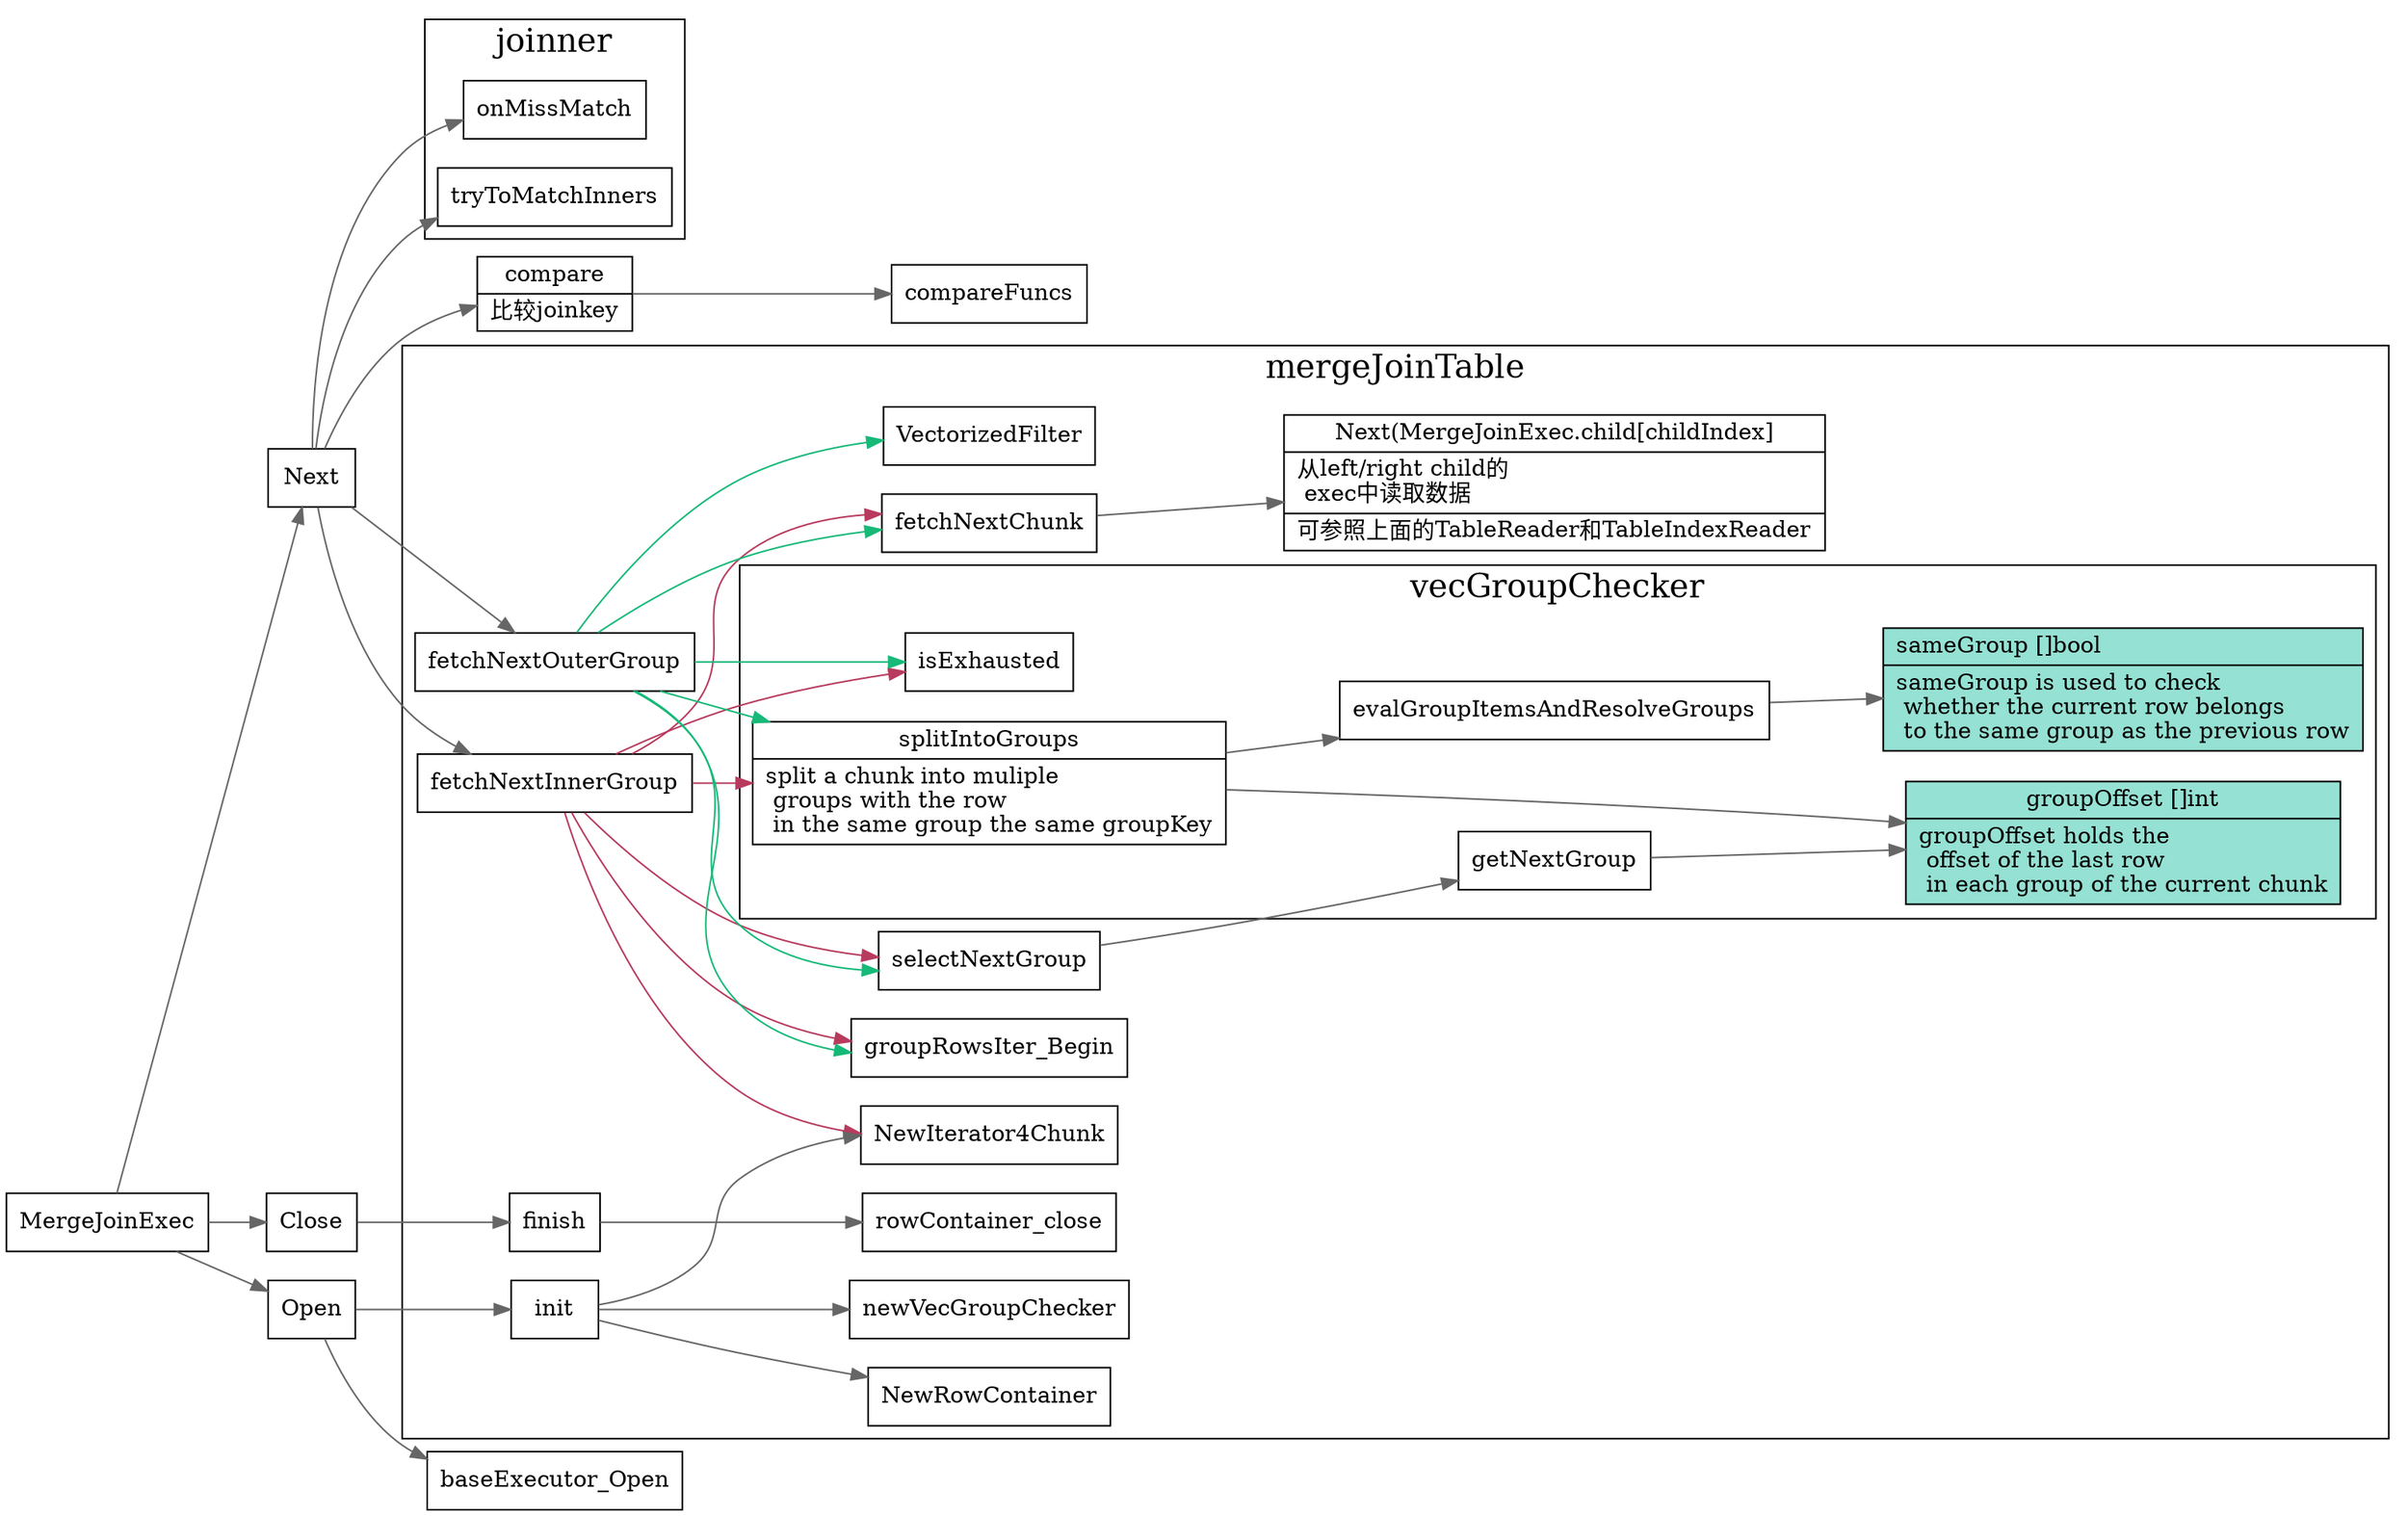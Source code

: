 digraph merge_join {
  node[shape=box];
  edge[color=gray40];
  newrank=true;
  rankdir=LR;

  MergeJoinExec -> {
    Next;
    Open;
    Close;
  }
  Next -> {
    fetchNextInnerGroup;
    fetchNextOuterGroup;
    compare;
    onMissMatch;
    tryToMatchInners;
  }

  compare -> {
    compareFuncs;
  }
  compare[
    shape="record";
    label="{{
      compare|
      比较joinkey
    }}";
  ];

  Open -> {
    baseExecutor_Open;
    init;
  }
  Close -> {
    finish;
  }

  subgraph cluster_mergeJoinTable {
    graph[label="mergeJoinTable";fontsize=20;];
    init -> {
      newVecGroupChecker;
      NewIterator4Chunk;
      NewRowContainer;
    };
    finish -> {
      rowContainer_close;
    };

    fetchNextInnerGroup -> {
      fetchNextChunk;
      isExhausted;
      NewIterator4Chunk;
      splitIntoGroups;
      selectNextGroup;
      groupRowsIter_Begin;
    }[color="#b83b5e"];

    fetchNextOuterGroup -> {
      isExhausted;
      fetchNextChunk;
      VectorizedFilter;
      splitIntoGroups;
      selectNextGroup;
      groupRowsIter_Begin;
    }[color="#17b978"];

    subgraph cluster_vecGroupChecker {
      graph[label="vecGroupChecker";fontsize=20;];
      splitIntoGroups[
        shape="record";
        label="{{
          splitIntoGroups|
          split a chunk into muliple\l 
          groups with the row \l
          in the same group the same groupKey\l
        }}";
      ];
      splitIntoGroups -> {
        evalGroupItemsAndResolveGroups;
      }
      sameGroup[
        shape="record";
        fillcolor="#95e1d3"
        style=filled;
        label="{{
          sameGroup []bool\l|
            sameGroup is used to check \l 
            whether the current row belongs\l 
            to the same group as the previous row\l
        }}";
      ];
      groupOffset[
        shape="record";
        fillcolor="#95e1d3"
        style=filled;
        label="{{
          groupOffset []int|
            groupOffset holds the \l 
            offset of the last row \l 
            in each group of the current chunk\l
        }}";
      ];
      splitIntoGroups -> groupOffset;
      evalGroupItemsAndResolveGroups -> sameGroup;
      getNextGroup -> groupOffset;
      isExhausted;
    }

    fetchNextChunk -> {
      Next_MergeJoinExec_child_childIndex;
    }
    Next_MergeJoinExec_child_childIndex[
      shape="record";
      label="{{
        Next(MergeJoinExec.child[childIndex]|
        从left/right child的\l 
        exec中读取数据\l|
        可参照上面的TableReader和TableIndexReader\l
      }}";
    ];
    selectNextGroup -> {
      getNextGroup;
    }
  }
  subgraph cluster_joinner {
    graph[label="joinner";fontsize=20;];
    onMissMatch;
    tryToMatchInners;
  }
}
